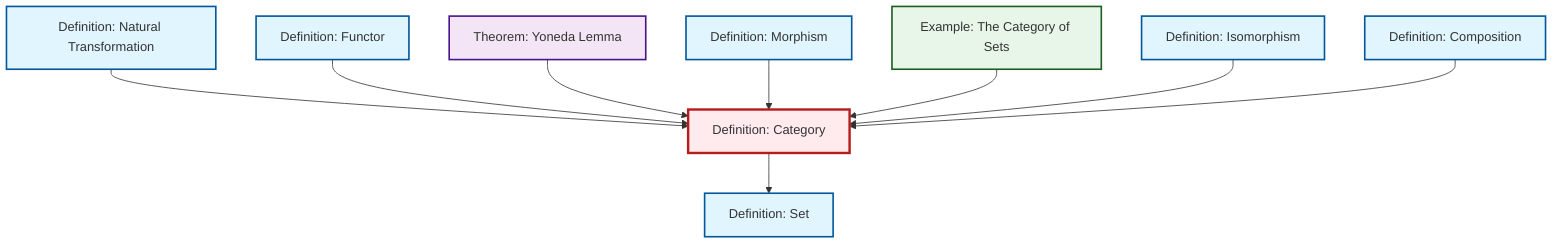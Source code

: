 graph TD
    classDef definition fill:#e1f5fe,stroke:#01579b,stroke-width:2px
    classDef theorem fill:#f3e5f5,stroke:#4a148c,stroke-width:2px
    classDef axiom fill:#fff3e0,stroke:#e65100,stroke-width:2px
    classDef example fill:#e8f5e9,stroke:#1b5e20,stroke-width:2px
    classDef current fill:#ffebee,stroke:#b71c1c,stroke-width:3px
    def-morphism["Definition: Morphism"]:::definition
    thm-yoneda["Theorem: Yoneda Lemma"]:::theorem
    ex-set-category["Example: The Category of Sets"]:::example
    def-composition["Definition: Composition"]:::definition
    def-set["Definition: Set"]:::definition
    def-category["Definition: Category"]:::definition
    def-natural-transformation["Definition: Natural Transformation"]:::definition
    def-functor["Definition: Functor"]:::definition
    def-isomorphism["Definition: Isomorphism"]:::definition
    def-natural-transformation --> def-category
    def-functor --> def-category
    thm-yoneda --> def-category
    def-morphism --> def-category
    ex-set-category --> def-category
    def-isomorphism --> def-category
    def-category --> def-set
    def-composition --> def-category
    class def-category current